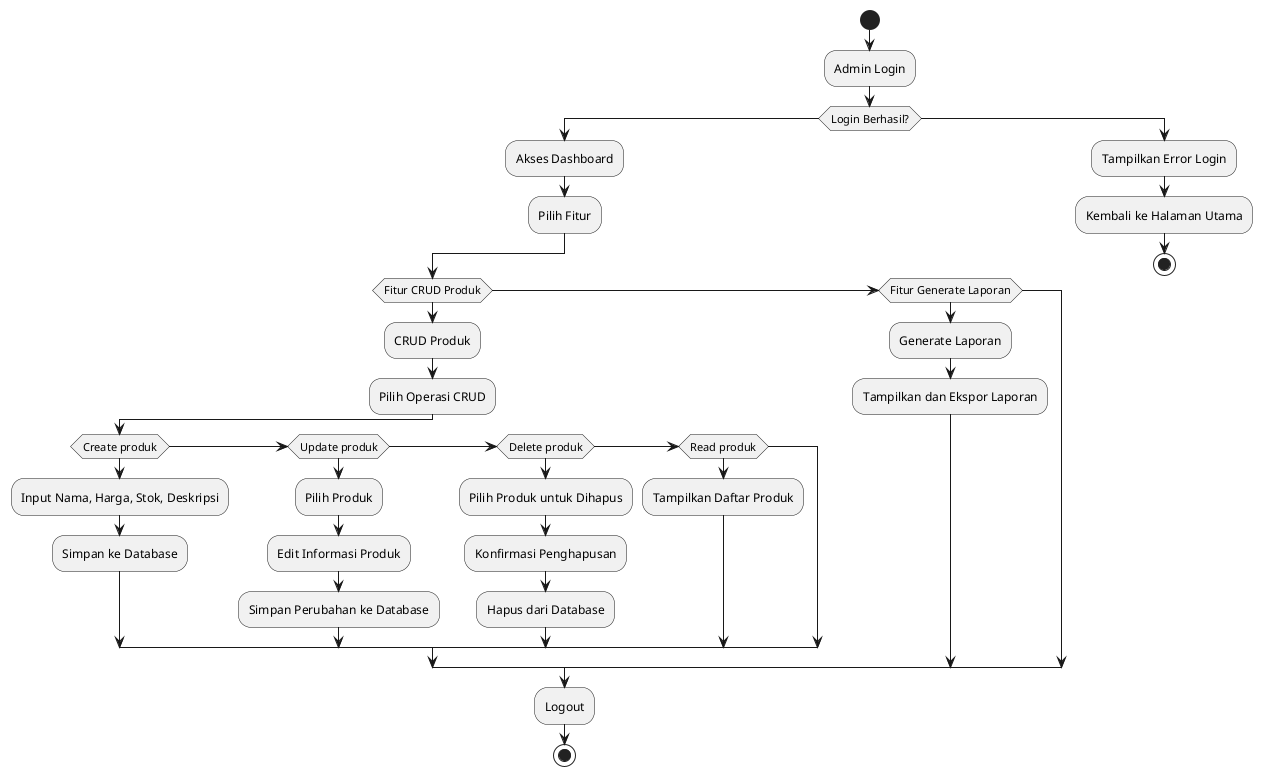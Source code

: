 @startuml skincare_flowchart
start

:Admin Login;
if (Login Berhasil?) then
    :Akses Dashboard;
    :Pilih Fitur;
    if (Fitur CRUD Produk) then
        :CRUD Produk;
        :Pilih Operasi CRUD;
        if (Create produk) then
            :Input Nama, Harga, Stok, Deskripsi;
            :Simpan ke Database;
        elseif (Update produk) then
            :Pilih Produk;
            :Edit Informasi Produk;
            :Simpan Perubahan ke Database;
        elseif (Delete produk) then
            :Pilih Produk untuk Dihapus;
            :Konfirmasi Penghapusan;
            :Hapus dari Database;
        elseif (Read produk) then
            :Tampilkan Daftar Produk;
        endif
    elseif (Fitur Generate Laporan) then
        :Generate Laporan;
        :Tampilkan dan Ekspor Laporan;

    endif
    :Logout;
    stop
else
    :Tampilkan Error Login;
    :Kembali ke Halaman Utama;
    stop
endif

@enduml
